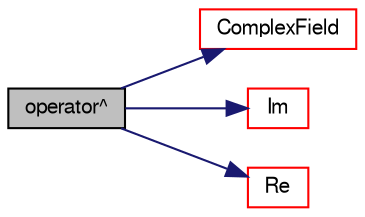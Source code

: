 digraph "operator^"
{
  bgcolor="transparent";
  edge [fontname="FreeSans",fontsize="10",labelfontname="FreeSans",labelfontsize="10"];
  node [fontname="FreeSans",fontsize="10",shape=record];
  rankdir="LR";
  Node1 [label="operator^",height=0.2,width=0.4,color="black", fillcolor="grey75", style="filled" fontcolor="black"];
  Node1 -> Node2 [color="midnightblue",fontsize="10",style="solid",fontname="FreeSans"];
  Node2 [label="ComplexField",height=0.2,width=0.4,color="red",URL="$a10237.html#a999ab335be8c8dc617a16ed7e9c5b2f3"];
  Node1 -> Node3 [color="midnightblue",fontsize="10",style="solid",fontname="FreeSans"];
  Node3 [label="Im",height=0.2,width=0.4,color="red",URL="$a10237.html#a2aa28e1d6a7dc902f1c5ab7138866d73"];
  Node1 -> Node4 [color="midnightblue",fontsize="10",style="solid",fontname="FreeSans"];
  Node4 [label="Re",height=0.2,width=0.4,color="red",URL="$a10237.html#affa366970bcbe0f7ccf7c85557a3e12b"];
}
